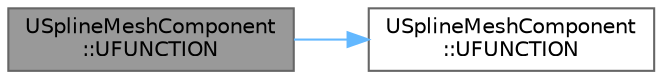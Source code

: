 digraph "USplineMeshComponent::UFUNCTION"
{
 // INTERACTIVE_SVG=YES
 // LATEX_PDF_SIZE
  bgcolor="transparent";
  edge [fontname=Helvetica,fontsize=10,labelfontname=Helvetica,labelfontsize=10];
  node [fontname=Helvetica,fontsize=10,shape=box,height=0.2,width=0.4];
  rankdir="LR";
  Node1 [id="Node000001",label="USplineMeshComponent\l::UFUNCTION",height=0.2,width=0.4,color="gray40", fillcolor="grey60", style="filled", fontcolor="black",tooltip="Set the start offset."];
  Node1 -> Node2 [id="edge1_Node000001_Node000002",color="steelblue1",style="solid",tooltip=" "];
  Node2 [id="Node000002",label="USplineMeshComponent\l::UFUNCTION",height=0.2,width=0.4,color="grey40", fillcolor="white", style="filled",URL="$d0/df7/classUSplineMeshComponent.html#a3c5a4ae5748e0088771fb7e59ea4ad94",tooltip="Update the collision and render state on the spline mesh following changes to its geometry."];
}
